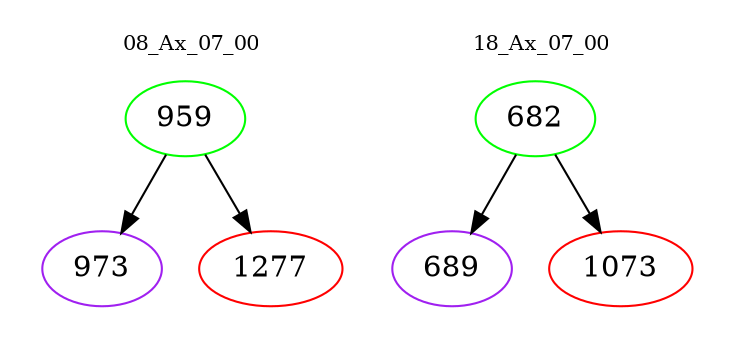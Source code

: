 digraph{
subgraph cluster_0 {
color = white
label = "08_Ax_07_00";
fontsize=10;
T0_959 [label="959", color="green"]
T0_959 -> T0_973 [color="black"]
T0_973 [label="973", color="purple"]
T0_959 -> T0_1277 [color="black"]
T0_1277 [label="1277", color="red"]
}
subgraph cluster_1 {
color = white
label = "18_Ax_07_00";
fontsize=10;
T1_682 [label="682", color="green"]
T1_682 -> T1_689 [color="black"]
T1_689 [label="689", color="purple"]
T1_682 -> T1_1073 [color="black"]
T1_1073 [label="1073", color="red"]
}
}
